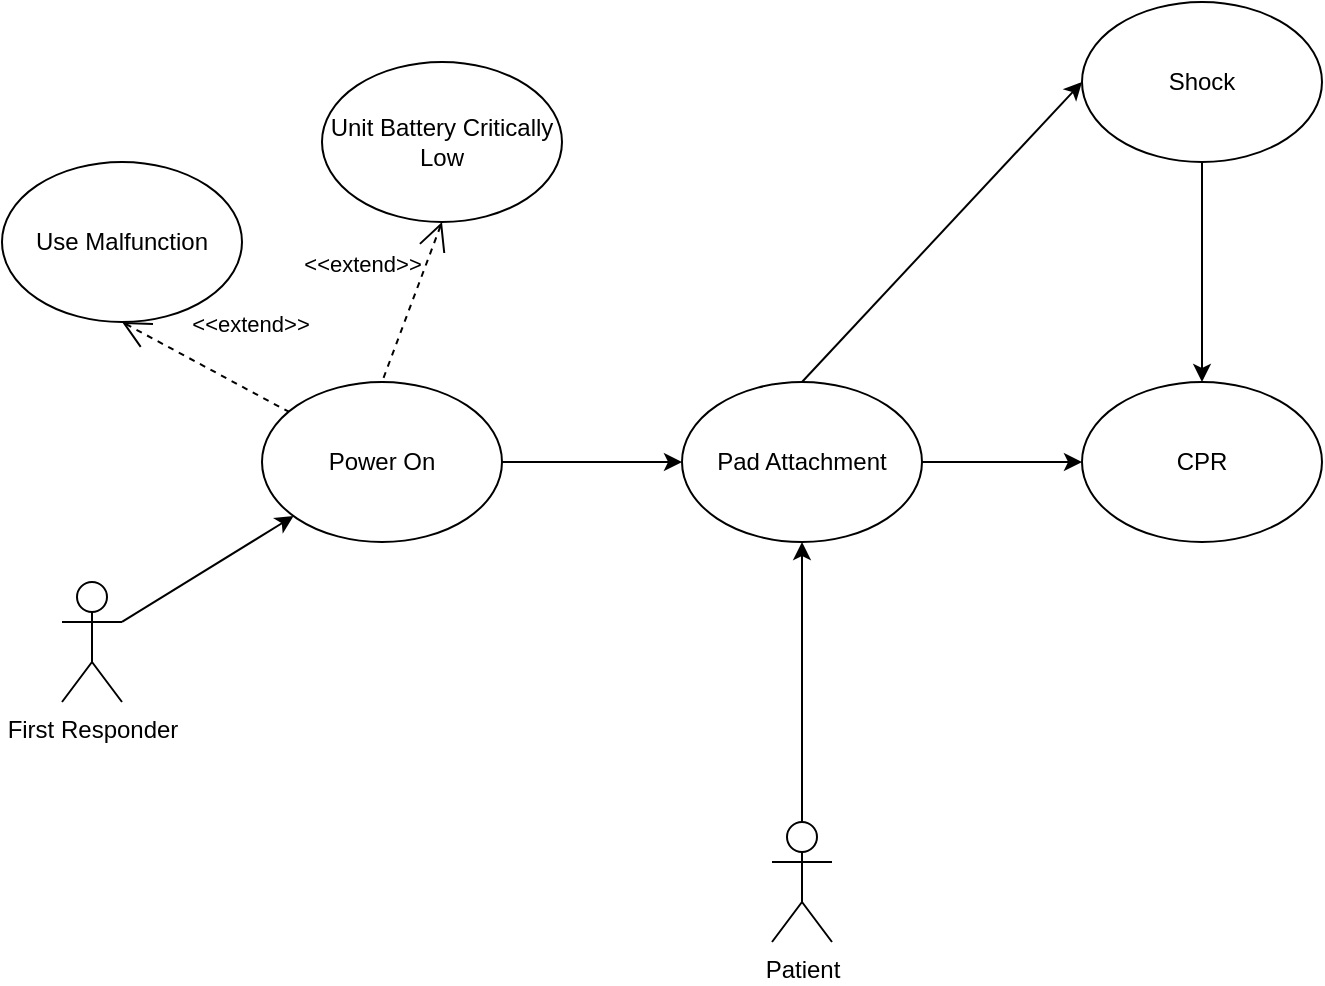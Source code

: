 <mxfile version="22.1.2" type="device">
  <diagram name="Page-1" id="ctuWEY9RscQEqvRK3IQ9">
    <mxGraphModel dx="978" dy="1666" grid="1" gridSize="10" guides="1" tooltips="1" connect="1" arrows="1" fold="1" page="1" pageScale="1" pageWidth="850" pageHeight="1100" math="0" shadow="0">
      <root>
        <mxCell id="0" />
        <mxCell id="1" parent="0" />
        <mxCell id="u78yzSGFiufyGGBURGpb-1" value="First Responder" style="shape=umlActor;verticalLabelPosition=bottom;verticalAlign=top;html=1;outlineConnect=0;" parent="1" vertex="1">
          <mxGeometry x="90" y="250" width="30" height="60" as="geometry" />
        </mxCell>
        <mxCell id="u78yzSGFiufyGGBURGpb-2" value="" style="endArrow=classic;html=1;rounded=0;exitX=1;exitY=0.333;exitDx=0;exitDy=0;exitPerimeter=0;" parent="1" source="u78yzSGFiufyGGBURGpb-1" target="u78yzSGFiufyGGBURGpb-3" edge="1">
          <mxGeometry width="50" height="50" relative="1" as="geometry">
            <mxPoint x="150" y="370" as="sourcePoint" />
            <mxPoint x="210" y="220" as="targetPoint" />
          </mxGeometry>
        </mxCell>
        <mxCell id="u78yzSGFiufyGGBURGpb-3" value="Power On" style="ellipse;whiteSpace=wrap;html=1;" parent="1" vertex="1">
          <mxGeometry x="190" y="150" width="120" height="80" as="geometry" />
        </mxCell>
        <mxCell id="u78yzSGFiufyGGBURGpb-5" value="&amp;lt;&amp;lt;extend&amp;gt;&amp;gt;" style="edgeStyle=none;html=1;startArrow=open;endArrow=none;startSize=12;verticalAlign=bottom;dashed=1;labelBackgroundColor=none;rounded=0;" parent="1" target="u78yzSGFiufyGGBURGpb-3" edge="1">
          <mxGeometry x="0.286" y="21" width="160" relative="1" as="geometry">
            <mxPoint x="120" y="120" as="sourcePoint" />
            <mxPoint x="260" y="100" as="targetPoint" />
            <mxPoint as="offset" />
          </mxGeometry>
        </mxCell>
        <mxCell id="u78yzSGFiufyGGBURGpb-6" value="Use Malfunction" style="ellipse;whiteSpace=wrap;html=1;" parent="1" vertex="1">
          <mxGeometry x="60" y="40" width="120" height="80" as="geometry" />
        </mxCell>
        <mxCell id="u78yzSGFiufyGGBURGpb-7" value="&amp;lt;&amp;lt;extend&amp;gt;&amp;gt;" style="edgeStyle=none;html=1;startArrow=open;endArrow=none;startSize=12;verticalAlign=bottom;dashed=1;labelBackgroundColor=none;rounded=0;entryX=0.5;entryY=0;entryDx=0;entryDy=0;" parent="1" target="u78yzSGFiufyGGBURGpb-3" edge="1">
          <mxGeometry x="-0.014" y="-27" width="160" relative="1" as="geometry">
            <mxPoint x="280" y="70" as="sourcePoint" />
            <mxPoint x="260" y="160" as="targetPoint" />
            <mxPoint as="offset" />
          </mxGeometry>
        </mxCell>
        <mxCell id="u78yzSGFiufyGGBURGpb-8" value="Unit Battery Critically Low" style="ellipse;whiteSpace=wrap;html=1;" parent="1" vertex="1">
          <mxGeometry x="220" y="-10" width="120" height="80" as="geometry" />
        </mxCell>
        <mxCell id="u78yzSGFiufyGGBURGpb-9" value="" style="endArrow=classic;html=1;rounded=0;exitX=1;exitY=0.5;exitDx=0;exitDy=0;" parent="1" source="u78yzSGFiufyGGBURGpb-3" target="u78yzSGFiufyGGBURGpb-10" edge="1">
          <mxGeometry width="50" height="50" relative="1" as="geometry">
            <mxPoint x="150" y="230" as="sourcePoint" />
            <mxPoint x="460" y="190" as="targetPoint" />
          </mxGeometry>
        </mxCell>
        <mxCell id="u78yzSGFiufyGGBURGpb-10" value="Pad Attachment" style="ellipse;whiteSpace=wrap;html=1;" parent="1" vertex="1">
          <mxGeometry x="400" y="150" width="120" height="80" as="geometry" />
        </mxCell>
        <mxCell id="u78yzSGFiufyGGBURGpb-11" value="" style="endArrow=classic;html=1;rounded=0;exitX=0.5;exitY=0;exitDx=0;exitDy=0;entryX=0;entryY=0.5;entryDx=0;entryDy=0;" parent="1" source="u78yzSGFiufyGGBURGpb-10" target="u78yzSGFiufyGGBURGpb-12" edge="1">
          <mxGeometry width="50" height="50" relative="1" as="geometry">
            <mxPoint x="240" y="230" as="sourcePoint" />
            <mxPoint x="480" y="80" as="targetPoint" />
          </mxGeometry>
        </mxCell>
        <mxCell id="u78yzSGFiufyGGBURGpb-12" value="Shock" style="ellipse;whiteSpace=wrap;html=1;" parent="1" vertex="1">
          <mxGeometry x="600" y="-40" width="120" height="80" as="geometry" />
        </mxCell>
        <mxCell id="u78yzSGFiufyGGBURGpb-13" value="CPR" style="ellipse;whiteSpace=wrap;html=1;" parent="1" vertex="1">
          <mxGeometry x="600" y="150" width="120" height="80" as="geometry" />
        </mxCell>
        <mxCell id="u78yzSGFiufyGGBURGpb-14" value="" style="endArrow=classic;html=1;rounded=0;entryX=0.5;entryY=0;entryDx=0;entryDy=0;exitX=0.5;exitY=1;exitDx=0;exitDy=0;" parent="1" source="u78yzSGFiufyGGBURGpb-12" target="u78yzSGFiufyGGBURGpb-13" edge="1">
          <mxGeometry width="50" height="50" relative="1" as="geometry">
            <mxPoint x="430" y="140" as="sourcePoint" />
            <mxPoint x="480" y="90" as="targetPoint" />
          </mxGeometry>
        </mxCell>
        <mxCell id="u78yzSGFiufyGGBURGpb-15" value="" style="endArrow=classic;html=1;rounded=0;exitX=1;exitY=0.5;exitDx=0;exitDy=0;" parent="1" source="u78yzSGFiufyGGBURGpb-10" target="u78yzSGFiufyGGBURGpb-13" edge="1">
          <mxGeometry width="50" height="50" relative="1" as="geometry">
            <mxPoint x="350" y="130" as="sourcePoint" />
            <mxPoint x="460" y="300" as="targetPoint" />
          </mxGeometry>
        </mxCell>
        <mxCell id="gp_diKkXaul--VHHfM4Y-1" value="Patient" style="shape=umlActor;verticalLabelPosition=bottom;verticalAlign=top;html=1;outlineConnect=0;" vertex="1" parent="1">
          <mxGeometry x="445" y="370" width="30" height="60" as="geometry" />
        </mxCell>
        <mxCell id="gp_diKkXaul--VHHfM4Y-2" value="" style="endArrow=classic;html=1;rounded=0;exitX=0.5;exitY=0;exitDx=0;exitDy=0;exitPerimeter=0;entryX=0.5;entryY=1;entryDx=0;entryDy=0;" edge="1" parent="1" source="gp_diKkXaul--VHHfM4Y-1" target="u78yzSGFiufyGGBURGpb-10">
          <mxGeometry width="50" height="50" relative="1" as="geometry">
            <mxPoint x="560" y="240" as="sourcePoint" />
            <mxPoint x="610" y="190" as="targetPoint" />
          </mxGeometry>
        </mxCell>
      </root>
    </mxGraphModel>
  </diagram>
</mxfile>
